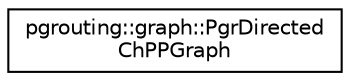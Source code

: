 digraph "Graphical Class Hierarchy"
{
  edge [fontname="Helvetica",fontsize="10",labelfontname="Helvetica",labelfontsize="10"];
  node [fontname="Helvetica",fontsize="10",shape=record];
  rankdir="LR";
  Node1 [label="pgrouting::graph::PgrDirected\lChPPGraph",height=0.2,width=0.4,color="black", fillcolor="white", style="filled",URL="$classpgrouting_1_1graph_1_1PgrDirectedChPPGraph.html"];
}
